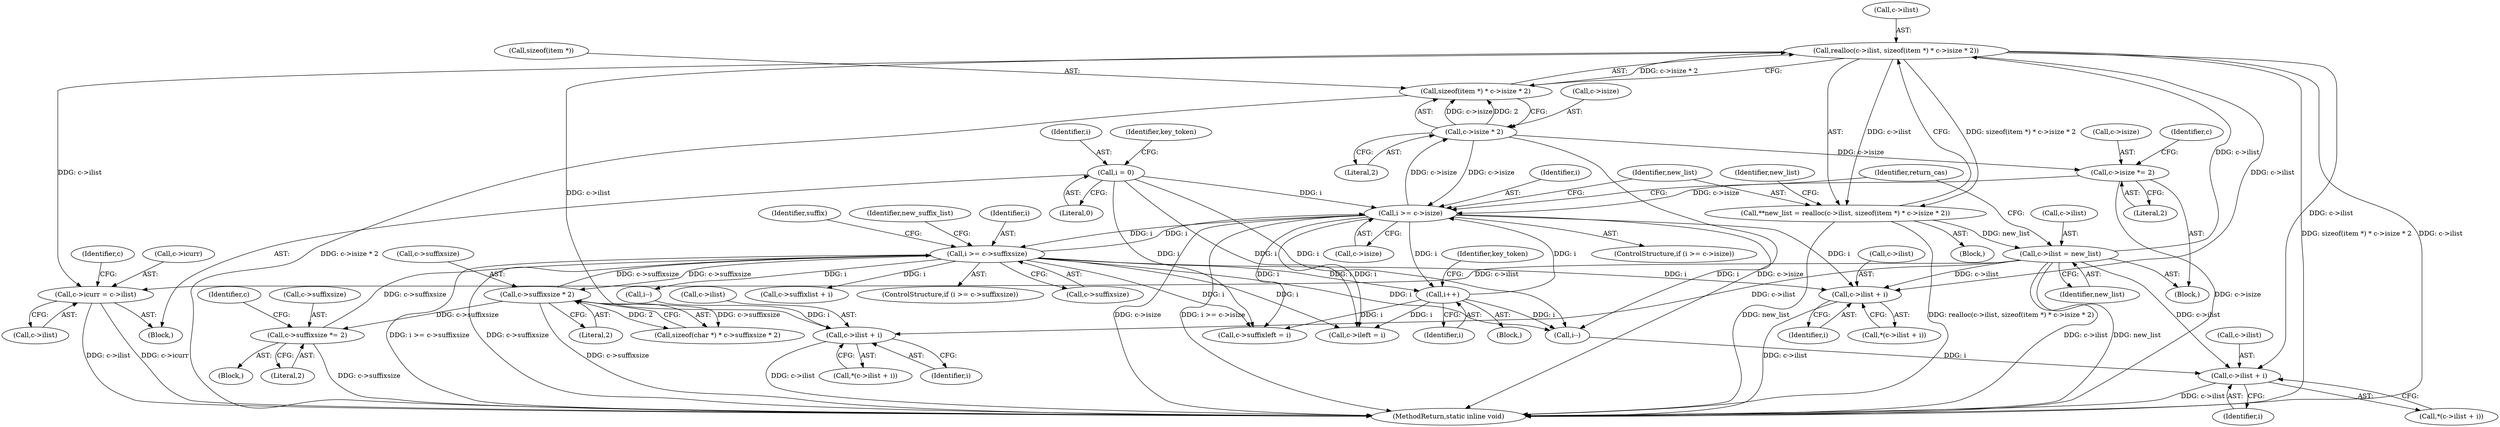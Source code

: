 digraph "0_memcached_a8c4a82787b8b6c256d61bd5c42fb7f92d1bae00@API" {
"1000201" [label="(Call,realloc(c->ilist, sizeof(item *) * c->isize * 2))"];
"1000221" [label="(Call,c->ilist = new_list)"];
"1000199" [label="(Call,**new_list = realloc(c->ilist, sizeof(item *) * c->isize * 2))"];
"1000201" [label="(Call,realloc(c->ilist, sizeof(item *) * c->isize * 2))"];
"1000205" [label="(Call,sizeof(item *) * c->isize * 2)"];
"1000208" [label="(Call,c->isize * 2)"];
"1000192" [label="(Call,i >= c->isize)"];
"1000114" [label="(Call,i = 0)"];
"1000602" [label="(Call,i++)"];
"1000260" [label="(Call,i >= c->suffixsize)"];
"1000284" [label="(Call,c->suffixsize *= 2)"];
"1000276" [label="(Call,c->suffixsize * 2)"];
"1000216" [label="(Call,c->isize *= 2)"];
"1000165" [label="(Call,c->ilist + i)"];
"1000337" [label="(Call,c->ilist + i)"];
"1000596" [label="(Call,c->ilist + i)"];
"1000674" [label="(Call,c->icurr = c->ilist)"];
"1000306" [label="(Identifier,suffix)"];
"1000283" [label="(Block,)"];
"1000345" [label="(Call,c->suffixlist + i)"];
"1000193" [label="(Identifier,i)"];
"1000650" [label="(Identifier,key_token)"];
"1000206" [label="(Call,sizeof(item *))"];
"1000223" [label="(Identifier,c)"];
"1000208" [label="(Call,c->isize * 2)"];
"1000600" [label="(Identifier,i)"];
"1000597" [label="(Call,c->ilist)"];
"1000110" [label="(Block,)"];
"1000674" [label="(Call,c->icurr = c->ilist)"];
"1000277" [label="(Call,c->suffixsize)"];
"1000701" [label="(Call,c->suffixleft = i)"];
"1000216" [label="(Call,c->isize *= 2)"];
"1000225" [label="(Identifier,new_list)"];
"1000276" [label="(Call,c->suffixsize * 2)"];
"1000675" [label="(Call,c->icurr)"];
"1000114" [label="(Call,i = 0)"];
"1000239" [label="(Identifier,return_cas)"];
"1000336" [label="(Call,*(c->ilist + i))"];
"1000201" [label="(Call,realloc(c->ilist, sizeof(item *) * c->isize * 2))"];
"1000291" [label="(Identifier,c)"];
"1000268" [label="(Identifier,new_suffix_list)"];
"1000221" [label="(Call,c->ilist = new_list)"];
"1000115" [label="(Identifier,i)"];
"1000164" [label="(Call,*(c->ilist + i))"];
"1000202" [label="(Call,c->ilist)"];
"1000169" [label="(Identifier,i)"];
"1000194" [label="(Call,c->isize)"];
"1000116" [label="(Literal,0)"];
"1000220" [label="(Literal,2)"];
"1000215" [label="(Block,)"];
"1000681" [label="(Call,c->ileft = i)"];
"1000259" [label="(ControlStructure,if (i >= c->suffixsize))"];
"1000678" [label="(Call,c->ilist)"];
"1000199" [label="(Call,**new_list = realloc(c->ilist, sizeof(item *) * c->isize * 2))"];
"1000260" [label="(Call,i >= c->suffixsize)"];
"1000205" [label="(Call,sizeof(item *) * c->isize * 2)"];
"1000603" [label="(Identifier,i)"];
"1000200" [label="(Identifier,new_list)"];
"1000209" [label="(Call,c->isize)"];
"1000261" [label="(Identifier,i)"];
"1000284" [label="(Call,c->suffixsize *= 2)"];
"1000214" [label="(Identifier,new_list)"];
"1000280" [label="(Literal,2)"];
"1000755" [label="(MethodReturn,static inline void)"];
"1000212" [label="(Literal,2)"];
"1000273" [label="(Call,sizeof(char *) * c->suffixsize * 2)"];
"1000683" [label="(Identifier,c)"];
"1000197" [label="(Block,)"];
"1000337" [label="(Call,c->ilist + i)"];
"1000596" [label="(Call,c->ilist + i)"];
"1000120" [label="(Identifier,key_token)"];
"1000159" [label="(Call,i--)"];
"1000262" [label="(Call,c->suffixsize)"];
"1000285" [label="(Call,c->suffixsize)"];
"1000217" [label="(Call,c->isize)"];
"1000338" [label="(Call,c->ilist)"];
"1000166" [label="(Call,c->ilist)"];
"1000602" [label="(Call,i++)"];
"1000341" [label="(Identifier,i)"];
"1000165" [label="(Call,c->ilist + i)"];
"1000595" [label="(Call,*(c->ilist + i))"];
"1000191" [label="(ControlStructure,if (i >= c->isize))"];
"1000331" [label="(Call,i--)"];
"1000190" [label="(Block,)"];
"1000192" [label="(Call,i >= c->isize)"];
"1000222" [label="(Call,c->ilist)"];
"1000288" [label="(Literal,2)"];
"1000201" -> "1000199"  [label="AST: "];
"1000201" -> "1000205"  [label="CFG: "];
"1000202" -> "1000201"  [label="AST: "];
"1000205" -> "1000201"  [label="AST: "];
"1000199" -> "1000201"  [label="CFG: "];
"1000201" -> "1000755"  [label="DDG: sizeof(item *) * c->isize * 2"];
"1000201" -> "1000755"  [label="DDG: c->ilist"];
"1000201" -> "1000165"  [label="DDG: c->ilist"];
"1000201" -> "1000199"  [label="DDG: c->ilist"];
"1000201" -> "1000199"  [label="DDG: sizeof(item *) * c->isize * 2"];
"1000221" -> "1000201"  [label="DDG: c->ilist"];
"1000205" -> "1000201"  [label="DDG: c->isize * 2"];
"1000201" -> "1000337"  [label="DDG: c->ilist"];
"1000201" -> "1000596"  [label="DDG: c->ilist"];
"1000201" -> "1000674"  [label="DDG: c->ilist"];
"1000221" -> "1000215"  [label="AST: "];
"1000221" -> "1000225"  [label="CFG: "];
"1000222" -> "1000221"  [label="AST: "];
"1000225" -> "1000221"  [label="AST: "];
"1000239" -> "1000221"  [label="CFG: "];
"1000221" -> "1000755"  [label="DDG: new_list"];
"1000221" -> "1000755"  [label="DDG: c->ilist"];
"1000221" -> "1000165"  [label="DDG: c->ilist"];
"1000199" -> "1000221"  [label="DDG: new_list"];
"1000221" -> "1000337"  [label="DDG: c->ilist"];
"1000221" -> "1000596"  [label="DDG: c->ilist"];
"1000221" -> "1000674"  [label="DDG: c->ilist"];
"1000199" -> "1000197"  [label="AST: "];
"1000200" -> "1000199"  [label="AST: "];
"1000214" -> "1000199"  [label="CFG: "];
"1000199" -> "1000755"  [label="DDG: realloc(c->ilist, sizeof(item *) * c->isize * 2)"];
"1000199" -> "1000755"  [label="DDG: new_list"];
"1000205" -> "1000208"  [label="CFG: "];
"1000206" -> "1000205"  [label="AST: "];
"1000208" -> "1000205"  [label="AST: "];
"1000205" -> "1000755"  [label="DDG: c->isize * 2"];
"1000208" -> "1000205"  [label="DDG: c->isize"];
"1000208" -> "1000205"  [label="DDG: 2"];
"1000208" -> "1000212"  [label="CFG: "];
"1000209" -> "1000208"  [label="AST: "];
"1000212" -> "1000208"  [label="AST: "];
"1000208" -> "1000755"  [label="DDG: c->isize"];
"1000208" -> "1000192"  [label="DDG: c->isize"];
"1000192" -> "1000208"  [label="DDG: c->isize"];
"1000208" -> "1000216"  [label="DDG: c->isize"];
"1000192" -> "1000191"  [label="AST: "];
"1000192" -> "1000194"  [label="CFG: "];
"1000193" -> "1000192"  [label="AST: "];
"1000194" -> "1000192"  [label="AST: "];
"1000200" -> "1000192"  [label="CFG: "];
"1000239" -> "1000192"  [label="CFG: "];
"1000192" -> "1000755"  [label="DDG: c->isize"];
"1000192" -> "1000755"  [label="DDG: i >= c->isize"];
"1000192" -> "1000159"  [label="DDG: i"];
"1000114" -> "1000192"  [label="DDG: i"];
"1000602" -> "1000192"  [label="DDG: i"];
"1000260" -> "1000192"  [label="DDG: i"];
"1000216" -> "1000192"  [label="DDG: c->isize"];
"1000192" -> "1000260"  [label="DDG: i"];
"1000192" -> "1000596"  [label="DDG: i"];
"1000192" -> "1000602"  [label="DDG: i"];
"1000192" -> "1000681"  [label="DDG: i"];
"1000192" -> "1000701"  [label="DDG: i"];
"1000114" -> "1000110"  [label="AST: "];
"1000114" -> "1000116"  [label="CFG: "];
"1000115" -> "1000114"  [label="AST: "];
"1000116" -> "1000114"  [label="AST: "];
"1000120" -> "1000114"  [label="CFG: "];
"1000114" -> "1000159"  [label="DDG: i"];
"1000114" -> "1000681"  [label="DDG: i"];
"1000114" -> "1000701"  [label="DDG: i"];
"1000602" -> "1000190"  [label="AST: "];
"1000602" -> "1000603"  [label="CFG: "];
"1000603" -> "1000602"  [label="AST: "];
"1000650" -> "1000602"  [label="CFG: "];
"1000602" -> "1000159"  [label="DDG: i"];
"1000260" -> "1000602"  [label="DDG: i"];
"1000602" -> "1000681"  [label="DDG: i"];
"1000602" -> "1000701"  [label="DDG: i"];
"1000260" -> "1000259"  [label="AST: "];
"1000260" -> "1000262"  [label="CFG: "];
"1000261" -> "1000260"  [label="AST: "];
"1000262" -> "1000260"  [label="AST: "];
"1000268" -> "1000260"  [label="CFG: "];
"1000306" -> "1000260"  [label="CFG: "];
"1000260" -> "1000755"  [label="DDG: i >= c->suffixsize"];
"1000260" -> "1000755"  [label="DDG: c->suffixsize"];
"1000260" -> "1000159"  [label="DDG: i"];
"1000284" -> "1000260"  [label="DDG: c->suffixsize"];
"1000276" -> "1000260"  [label="DDG: c->suffixsize"];
"1000260" -> "1000276"  [label="DDG: c->suffixsize"];
"1000260" -> "1000331"  [label="DDG: i"];
"1000260" -> "1000345"  [label="DDG: i"];
"1000260" -> "1000596"  [label="DDG: i"];
"1000260" -> "1000681"  [label="DDG: i"];
"1000260" -> "1000701"  [label="DDG: i"];
"1000284" -> "1000283"  [label="AST: "];
"1000284" -> "1000288"  [label="CFG: "];
"1000285" -> "1000284"  [label="AST: "];
"1000288" -> "1000284"  [label="AST: "];
"1000291" -> "1000284"  [label="CFG: "];
"1000284" -> "1000755"  [label="DDG: c->suffixsize"];
"1000276" -> "1000284"  [label="DDG: c->suffixsize"];
"1000276" -> "1000273"  [label="AST: "];
"1000276" -> "1000280"  [label="CFG: "];
"1000277" -> "1000276"  [label="AST: "];
"1000280" -> "1000276"  [label="AST: "];
"1000273" -> "1000276"  [label="CFG: "];
"1000276" -> "1000755"  [label="DDG: c->suffixsize"];
"1000276" -> "1000273"  [label="DDG: c->suffixsize"];
"1000276" -> "1000273"  [label="DDG: 2"];
"1000216" -> "1000215"  [label="AST: "];
"1000216" -> "1000220"  [label="CFG: "];
"1000217" -> "1000216"  [label="AST: "];
"1000220" -> "1000216"  [label="AST: "];
"1000223" -> "1000216"  [label="CFG: "];
"1000216" -> "1000755"  [label="DDG: c->isize"];
"1000165" -> "1000164"  [label="AST: "];
"1000165" -> "1000169"  [label="CFG: "];
"1000166" -> "1000165"  [label="AST: "];
"1000169" -> "1000165"  [label="AST: "];
"1000164" -> "1000165"  [label="CFG: "];
"1000165" -> "1000755"  [label="DDG: c->ilist"];
"1000159" -> "1000165"  [label="DDG: i"];
"1000337" -> "1000336"  [label="AST: "];
"1000337" -> "1000341"  [label="CFG: "];
"1000338" -> "1000337"  [label="AST: "];
"1000341" -> "1000337"  [label="AST: "];
"1000336" -> "1000337"  [label="CFG: "];
"1000337" -> "1000755"  [label="DDG: c->ilist"];
"1000331" -> "1000337"  [label="DDG: i"];
"1000596" -> "1000595"  [label="AST: "];
"1000596" -> "1000600"  [label="CFG: "];
"1000597" -> "1000596"  [label="AST: "];
"1000600" -> "1000596"  [label="AST: "];
"1000595" -> "1000596"  [label="CFG: "];
"1000596" -> "1000755"  [label="DDG: c->ilist"];
"1000674" -> "1000110"  [label="AST: "];
"1000674" -> "1000678"  [label="CFG: "];
"1000675" -> "1000674"  [label="AST: "];
"1000678" -> "1000674"  [label="AST: "];
"1000683" -> "1000674"  [label="CFG: "];
"1000674" -> "1000755"  [label="DDG: c->ilist"];
"1000674" -> "1000755"  [label="DDG: c->icurr"];
}
